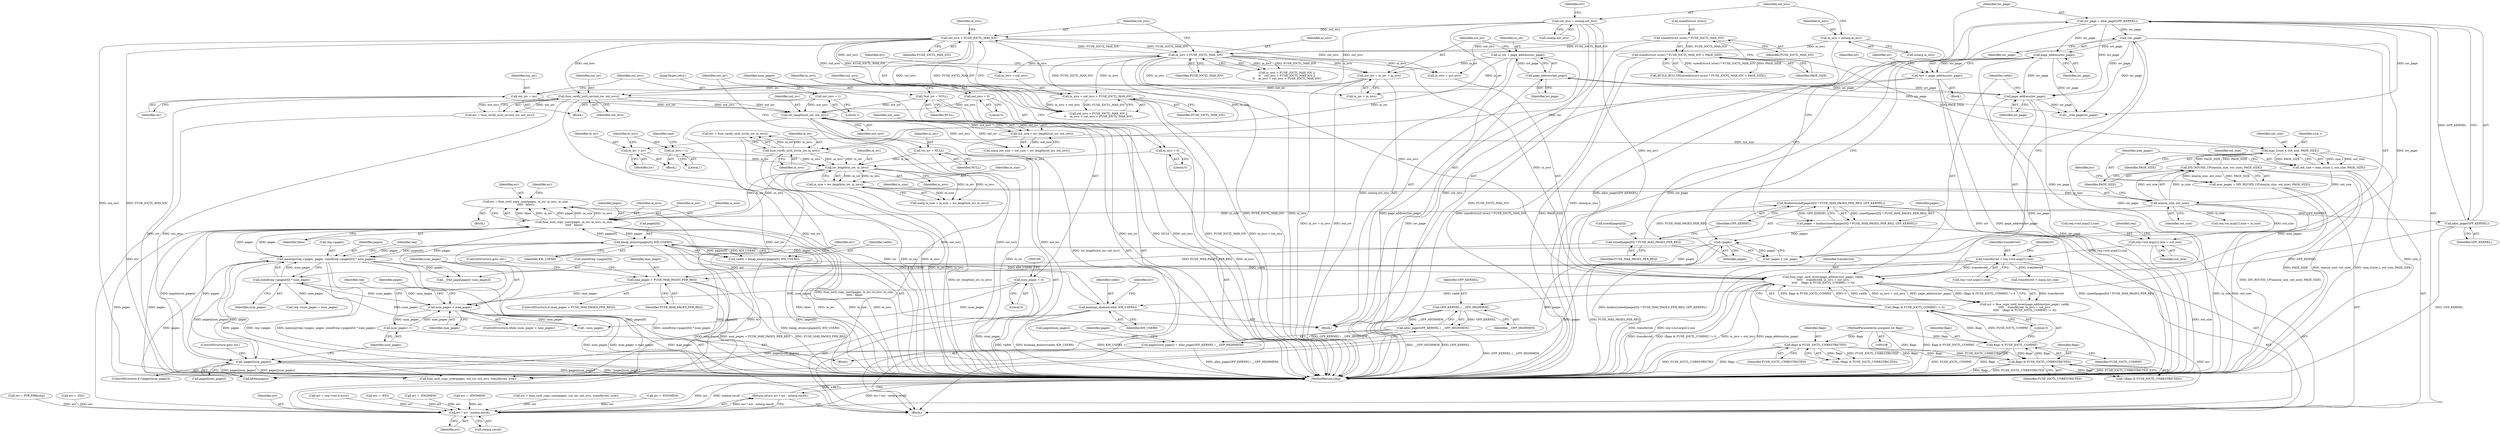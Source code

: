 digraph "0_linux_7572777eef78ebdee1ecb7c258c0ef94d35bad16@API" {
"1000419" [label="(Call,err = fuse_ioctl_copy_user(pages, in_iov, in_iovs, in_size,\n\t\t\t\t\t   false))"];
"1000421" [label="(Call,fuse_ioctl_copy_user(pages, in_iov, in_iovs, in_size,\n\t\t\t\t\t   false))"];
"1000567" [label="(Call,kmap_atomic(pages[0], KM_USER0))"];
"1000323" [label="(Call,memcpy(req->pages, pages, sizeof(req->pages[0]) * num_pages))"];
"1000192" [label="(Call,!pages)"];
"1000176" [label="(Call,pages = kzalloc(sizeof(pages[0]) * FUSE_MAX_PAGES_PER_REQ, GFP_KERNEL))"];
"1000178" [label="(Call,kzalloc(sizeof(pages[0]) * FUSE_MAX_PAGES_PER_REQ, GFP_KERNEL))"];
"1000179" [label="(Call,sizeof(pages[0]) * FUSE_MAX_PAGES_PER_REQ)"];
"1000300" [label="(Call,!pages[num_pages])"];
"1000291" [label="(Call,pages[num_pages] = alloc_page(GFP_KERNEL | __GFP_HIGHMEM))"];
"1000295" [label="(Call,alloc_page(GFP_KERNEL | __GFP_HIGHMEM))"];
"1000296" [label="(Call,GFP_KERNEL | __GFP_HIGHMEM)"];
"1000188" [label="(Call,alloc_page(GFP_KERNEL))"];
"1000328" [label="(Call,sizeof(req->pages[0]) * num_pages)"];
"1000287" [label="(Call,num_pages < max_pages)"];
"1000157" [label="(Call,num_pages = 0)"];
"1000305" [label="(Call,num_pages++)"];
"1000282" [label="(Call,max_pages > FUSE_MAX_PAGES_PER_REQ)"];
"1000270" [label="(Call,max_pages = DIV_ROUND_UP(max(in_size, out_size), PAGE_SIZE))"];
"1000272" [label="(Call,DIV_ROUND_UP(max(in_size, out_size), PAGE_SIZE))"];
"1000273" [label="(Call,max(in_size, out_size))"];
"1000250" [label="(Call,in_size = iov_length(in_iov, in_iovs))"];
"1000252" [label="(Call,iov_length(in_iov, in_iovs))"];
"1000141" [label="(Call,*in_iov = NULL)"];
"1000227" [label="(Call,in_iov = iov)"];
"1000204" [label="(Call,*iov = page_address(iov_page))"];
"1000206" [label="(Call,page_address(iov_page))"];
"1000186" [label="(Call,iov_page = alloc_page(GFP_KERNEL))"];
"1000194" [label="(Call,!iov_page)"];
"1000604" [label="(Call,fuse_verify_ioctl_iov(in_iov, in_iovs))"];
"1000593" [label="(Call,in_iov = page_address(iov_page))"];
"1000595" [label="(Call,page_address(iov_page))"];
"1000575" [label="(Call,page_address(iov_page))"];
"1000552" [label="(Call,in_iovs > FUSE_IOCTL_MAX_IOV)"];
"1000536" [label="(Call,in_iovs = outarg.in_iovs)"];
"1000559" [label="(Call,in_iovs + out_iovs > FUSE_IOCTL_MAX_IOV)"];
"1000556" [label="(Call,out_iovs > FUSE_IOCTL_MAX_IOV)"];
"1000541" [label="(Call,out_iovs = outarg.out_iovs)"];
"1000167" [label="(Call,sizeof(struct iovec) * FUSE_IOCTL_MAX_IOV)"];
"1000230" [label="(Call,in_iovs = 1)"];
"1000149" [label="(Call,in_iovs = 0)"];
"1000264" [label="(Call,out_size = max_t(size_t, out_size, PAGE_SIZE))"];
"1000266" [label="(Call,max_t(size_t, out_size, PAGE_SIZE))"];
"1000259" [label="(Call,out_size = iov_length(out_iov, out_iovs))"];
"1000261" [label="(Call,iov_length(out_iov, out_iovs))"];
"1000612" [label="(Call,fuse_verify_ioctl_iov(out_iov, out_iovs))"];
"1000597" [label="(Call,out_iov = in_iov + in_iovs)"];
"1000239" [label="(Call,out_iov = iov)"];
"1000145" [label="(Call,*out_iov = NULL)"];
"1000153" [label="(Call,out_iovs = 0)"];
"1000242" [label="(Call,out_iovs = 1)"];
"1000166" [label="(Call,sizeof(struct iovec) * FUSE_IOCTL_MAX_IOV > PAGE_SIZE)"];
"1000587" [label="(Call,kunmap_atomic(vaddr, KM_USER0))"];
"1000574" [label="(Call,fuse_copy_ioctl_iovec(page_address(iov_page), vaddr,\n\t\t\t\t\t    transferred, in_iovs + out_iovs,\n\t\t\t\t\t    (flags & FUSE_IOCTL_COMPAT) != 0))"];
"1000565" [label="(Call,vaddr = kmap_atomic(pages[0], KM_USER0))"];
"1000498" [label="(Call,transferred = req->out.args[1].size)"];
"1000461" [label="(Call,req->out.args[1].size = out_size)"];
"1000582" [label="(Call,(flags & FUSE_IOCTL_COMPAT) != 0)"];
"1000583" [label="(Call,flags & FUSE_IOCTL_COMPAT)"];
"1000532" [label="(Call,flags & FUSE_IOCTL_UNRESTRICTED)"];
"1000199" [label="(Call,flags & FUSE_IOCTL_UNRESTRICTED)"];
"1000112" [label="(MethodParameterIn,unsigned int flags)"];
"1000658" [label="(Call,err ? err : outarg.result)"];
"1000657" [label="(Return,return err ? err : outarg.result;)"];
"1000177" [label="(Identifier,pages)"];
"1000241" [label="(Identifier,iov)"];
"1000243" [label="(Identifier,out_iovs)"];
"1000596" [label="(Identifier,iov_page)"];
"1000254" [label="(Identifier,in_iovs)"];
"1000231" [label="(Identifier,in_iovs)"];
"1000112" [label="(MethodParameterIn,unsigned int flags)"];
"1000541" [label="(Call,out_iovs = outarg.out_iovs)"];
"1000498" [label="(Call,transferred = req->out.args[1].size)"];
"1000269" [label="(Identifier,PAGE_SIZE)"];
"1000229" [label="(Identifier,iov)"];
"1000603" [label="(Identifier,err)"];
"1000568" [label="(Call,pages[0])"];
"1000585" [label="(Identifier,FUSE_IOCTL_COMPAT)"];
"1000170" [label="(Identifier,FUSE_IOCTL_MAX_IOV)"];
"1000200" [label="(Identifier,flags)"];
"1000660" [label="(Identifier,err)"];
"1000284" [label="(Identifier,FUSE_MAX_PAGES_PER_REQ)"];
"1000500" [label="(Call,req->out.args[1].size)"];
"1000554" [label="(Identifier,FUSE_IOCTL_MAX_IOV)"];
"1000266" [label="(Call,max_t(size_t, out_size, PAGE_SIZE))"];
"1000659" [label="(Identifier,err)"];
"1000147" [label="(Identifier,NULL)"];
"1000207" [label="(Identifier,iov_page)"];
"1000573" [label="(Identifier,err)"];
"1000262" [label="(Identifier,out_iov)"];
"1000547" [label="(Identifier,err)"];
"1000489" [label="(Call,err = req->out.h.error)"];
"1000283" [label="(Identifier,max_pages)"];
"1000524" [label="(Block,)"];
"1000602" [label="(Call,err = fuse_verify_ioctl_iov(in_iov, in_iovs))"];
"1000543" [label="(Call,outarg.out_iovs)"];
"1000210" [label="(Identifier,iov)"];
"1000614" [label="(Identifier,out_iovs)"];
"1000171" [label="(Identifier,PAGE_SIZE)"];
"1000499" [label="(Identifier,transferred)"];
"1000178" [label="(Call,kzalloc(sizeof(pages[0]) * FUSE_MAX_PAGES_PER_REQ, GFP_KERNEL))"];
"1000278" [label="(Identifier,err)"];
"1000199" [label="(Call,flags & FUSE_IOCTL_UNRESTRICTED)"];
"1000661" [label="(Call,outarg.result)"];
"1000246" [label="(Call,inarg.in_size = in_size = iov_length(in_iov, in_iovs))"];
"1000605" [label="(Identifier,in_iov)"];
"1000289" [label="(Identifier,max_pages)"];
"1000149" [label="(Call,in_iovs = 0)"];
"1000567" [label="(Call,kmap_atomic(pages[0], KM_USER0))"];
"1000612" [label="(Call,fuse_verify_ioctl_iov(out_iov, out_iovs))"];
"1000188" [label="(Call,alloc_page(GFP_KERNEL))"];
"1000305" [label="(Call,num_pages++)"];
"1000157" [label="(Call,num_pages = 0)"];
"1000228" [label="(Identifier,in_iov)"];
"1000259" [label="(Call,out_size = iov_length(out_iov, out_iovs))"];
"1000422" [label="(Identifier,pages)"];
"1000604" [label="(Call,fuse_verify_ioctl_iov(in_iov, in_iovs))"];
"1000613" [label="(Identifier,out_iov)"];
"1000583" [label="(Call,flags & FUSE_IOCTL_COMPAT)"];
"1000424" [label="(Identifier,in_iovs)"];
"1000561" [label="(Identifier,in_iovs)"];
"1000271" [label="(Identifier,max_pages)"];
"1000146" [label="(Identifier,out_iov)"];
"1000292" [label="(Call,pages[num_pages])"];
"1000328" [label="(Call,sizeof(req->pages[0]) * num_pages)"];
"1000275" [label="(Identifier,out_size)"];
"1000394" [label="(Block,)"];
"1000176" [label="(Call,pages = kzalloc(sizeof(pages[0]) * FUSE_MAX_PAGES_PER_REQ, GFP_KERNEL))"];
"1000323" [label="(Call,memcpy(req->pages, pages, sizeof(req->pages[0]) * num_pages))"];
"1000242" [label="(Call,out_iovs = 1)"];
"1000230" [label="(Call,in_iovs = 1)"];
"1000589" [label="(Identifier,KM_USER0)"];
"1000195" [label="(Identifier,iov_page)"];
"1000536" [label="(Call,in_iovs = outarg.in_iovs)"];
"1000245" [label="(JumpTarget,retry:)"];
"1000179" [label="(Call,sizeof(pages[0]) * FUSE_MAX_PAGES_PER_REQ)"];
"1000227" [label="(Call,in_iov = iov)"];
"1000329" [label="(Call,sizeof(req->pages[0]))"];
"1000180" [label="(Call,sizeof(pages[0]))"];
"1000560" [label="(Call,in_iovs + out_iovs)"];
"1000205" [label="(Identifier,iov)"];
"1000419" [label="(Call,err = fuse_ioctl_copy_user(pages, in_iov, in_iovs, in_size,\n\t\t\t\t\t   false))"];
"1000335" [label="(Identifier,num_pages)"];
"1000226" [label="(Block,)"];
"1000287" [label="(Call,num_pages < max_pages)"];
"1000551" [label="(Call,in_iovs > FUSE_IOCTL_MAX_IOV ||\n\t\t    out_iovs > FUSE_IOCTL_MAX_IOV ||\n\t\t    in_iovs + out_iovs > FUSE_IOCTL_MAX_IOV)"];
"1000244" [label="(Literal,1)"];
"1000555" [label="(Call,out_iovs > FUSE_IOCTL_MAX_IOV ||\n\t\t    in_iovs + out_iovs > FUSE_IOCTL_MAX_IOV)"];
"1000264" [label="(Call,out_size = max_t(size_t, out_size, PAGE_SIZE))"];
"1000462" [label="(Call,req->out.args[1].size)"];
"1000650" [label="(Call,__free_page(pages[--num_pages]))"];
"1000261" [label="(Call,iov_length(out_iov, out_iovs))"];
"1000304" [label="(ControlStructure,goto out;)"];
"1000202" [label="(Block,)"];
"1000302" [label="(Identifier,pages)"];
"1000143" [label="(Identifier,NULL)"];
"1000606" [label="(Identifier,in_iovs)"];
"1000538" [label="(Call,outarg.in_iovs)"];
"1000533" [label="(Identifier,flags)"];
"1000308" [label="(Identifier,req)"];
"1000285" [label="(ControlStructure,goto out;)"];
"1000475" [label="(Identifier,req)"];
"1000576" [label="(Identifier,iov_page)"];
"1000184" [label="(Identifier,FUSE_MAX_PAGES_PER_REQ)"];
"1000291" [label="(Call,pages[num_pages] = alloc_page(GFP_KERNEL | __GFP_HIGHMEM))"];
"1000526" [label="(Call,err = -EIO)"];
"1000238" [label="(Block,)"];
"1000141" [label="(Call,*in_iov = NULL)"];
"1000250" [label="(Call,in_size = iov_length(in_iov, in_iovs))"];
"1000277" [label="(Call,err = -ENOMEM)"];
"1000582" [label="(Call,(flags & FUSE_IOCTL_COMPAT) != 0)"];
"1000624" [label="(Call,transferred > inarg.out_size)"];
"1000172" [label="(Call,err = -ENOMEM)"];
"1000268" [label="(Identifier,out_size)"];
"1000532" [label="(Call,flags & FUSE_IOCTL_UNRESTRICTED)"];
"1000191" [label="(Call,!pages || !iov_page)"];
"1000301" [label="(Call,pages[num_pages])"];
"1000260" [label="(Identifier,out_size)"];
"1000273" [label="(Call,max(in_size, out_size))"];
"1000558" [label="(Identifier,FUSE_IOCTL_MAX_IOV)"];
"1000288" [label="(Identifier,num_pages)"];
"1000630" [label="(Call,err = fuse_ioctl_copy_user(pages, out_iov, out_iovs, transferred, true))"];
"1000232" [label="(Literal,1)"];
"1000251" [label="(Identifier,in_size)"];
"1000575" [label="(Call,page_address(iov_page))"];
"1000587" [label="(Call,kunmap_atomic(vaddr, KM_USER0))"];
"1000658" [label="(Call,err ? err : outarg.result)"];
"1000324" [label="(Call,req->pages)"];
"1000563" [label="(Identifier,FUSE_IOCTL_MAX_IOV)"];
"1000270" [label="(Call,max_pages = DIV_ROUND_UP(max(in_size, out_size), PAGE_SIZE))"];
"1000192" [label="(Call,!pages)"];
"1000632" [label="(Call,fuse_ioctl_copy_user(pages, out_iov, out_iovs, transferred, true))"];
"1000565" [label="(Call,vaddr = kmap_atomic(pages[0], KM_USER0))"];
"1000542" [label="(Identifier,out_iovs)"];
"1000588" [label="(Identifier,vaddr)"];
"1000158" [label="(Identifier,num_pages)"];
"1000546" [label="(Call,err = -ENOMEM)"];
"1000198" [label="(Call,!(flags & FUSE_IOCTL_UNRESTRICTED))"];
"1000426" [label="(Identifier,false)"];
"1000154" [label="(Identifier,out_iovs)"];
"1000657" [label="(Return,return err ? err : outarg.result;)"];
"1000186" [label="(Call,iov_page = alloc_page(GFP_KERNEL))"];
"1000315" [label="(Call,err = PTR_ERR(req))"];
"1000193" [label="(Identifier,pages)"];
"1000306" [label="(Identifier,num_pages)"];
"1000664" [label="(MethodReturn,long)"];
"1000566" [label="(Identifier,vaddr)"];
"1000595" [label="(Call,page_address(iov_page))"];
"1000267" [label="(Identifier,size_t)"];
"1000537" [label="(Identifier,in_iovs)"];
"1000167" [label="(Call,sizeof(struct iovec) * FUSE_IOCTL_MAX_IOV)"];
"1000153" [label="(Call,out_iovs = 0)"];
"1000619" [label="(Call,err = -EIO)"];
"1000295" [label="(Call,alloc_page(GFP_KERNEL | __GFP_HIGHMEM))"];
"1000185" [label="(Identifier,GFP_KERNEL)"];
"1000423" [label="(Identifier,in_iov)"];
"1000556" [label="(Call,out_iovs > FUSE_IOCTL_MAX_IOV)"];
"1000265" [label="(Identifier,out_size)"];
"1000420" [label="(Identifier,err)"];
"1000155" [label="(Literal,0)"];
"1000204" [label="(Call,*iov = page_address(iov_page))"];
"1000201" [label="(Identifier,FUSE_IOCTL_UNRESTRICTED)"];
"1000189" [label="(Identifier,GFP_KERNEL)"];
"1000168" [label="(Call,sizeof(struct iovec))"];
"1000297" [label="(Identifier,GFP_KERNEL)"];
"1000272" [label="(Call,DIV_ROUND_UP(max(in_size, out_size), PAGE_SIZE))"];
"1000298" [label="(Identifier,__GFP_HIGHMEM)"];
"1000572" [label="(Call,err = fuse_copy_ioctl_iovec(page_address(iov_page), vaddr,\n\t\t\t\t\t    transferred, in_iovs + out_iovs,\n\t\t\t\t\t    (flags & FUSE_IOCTL_COMPAT) != 0))"];
"1000290" [label="(Block,)"];
"1000300" [label="(Call,!pages[num_pages])"];
"1000653" [label="(Call,--num_pages)"];
"1000165" [label="(Call,BUILD_BUG_ON(sizeof(struct iovec) * FUSE_IOCTL_MAX_IOV > PAGE_SIZE))"];
"1000281" [label="(ControlStructure,if (max_pages > FUSE_MAX_PAGES_PER_REQ))"];
"1000531" [label="(Call,!(flags & FUSE_IOCTL_UNRESTRICTED))"];
"1000655" [label="(Call,kfree(pages))"];
"1000428" [label="(Identifier,err)"];
"1000276" [label="(Identifier,PAGE_SIZE)"];
"1000401" [label="(Call,req->in.args[1].size = in_size)"];
"1000591" [label="(Identifier,err)"];
"1000597" [label="(Call,out_iov = in_iov + in_iovs)"];
"1000299" [label="(ControlStructure,if (!pages[num_pages]))"];
"1000593" [label="(Call,in_iov = page_address(iov_page))"];
"1000113" [label="(Block,)"];
"1000296" [label="(Call,GFP_KERNEL | __GFP_HIGHMEM)"];
"1000559" [label="(Call,in_iovs + out_iovs > FUSE_IOCTL_MAX_IOV)"];
"1000598" [label="(Identifier,out_iov)"];
"1000586" [label="(Literal,0)"];
"1000145" [label="(Call,*out_iov = NULL)"];
"1000263" [label="(Identifier,out_iovs)"];
"1000274" [label="(Identifier,in_size)"];
"1000194" [label="(Call,!iov_page)"];
"1000166" [label="(Call,sizeof(struct iovec) * FUSE_IOCTL_MAX_IOV > PAGE_SIZE)"];
"1000293" [label="(Identifier,pages)"];
"1000571" [label="(Identifier,KM_USER0)"];
"1000327" [label="(Identifier,pages)"];
"1000206" [label="(Call,page_address(iov_page))"];
"1000187" [label="(Identifier,iov_page)"];
"1000553" [label="(Identifier,in_iovs)"];
"1000336" [label="(Call,req->num_pages = num_pages)"];
"1000286" [label="(ControlStructure,while (num_pages < max_pages))"];
"1000471" [label="(Identifier,out_size)"];
"1000252" [label="(Call,iov_length(in_iov, in_iovs))"];
"1000579" [label="(Call,in_iovs + out_iovs)"];
"1000461" [label="(Call,req->out.args[1].size = out_size)"];
"1000338" [label="(Identifier,req)"];
"1000425" [label="(Identifier,in_size)"];
"1000151" [label="(Literal,0)"];
"1000610" [label="(Call,err = fuse_verify_ioctl_iov(out_iov, out_iovs))"];
"1000557" [label="(Identifier,out_iovs)"];
"1000594" [label="(Identifier,in_iov)"];
"1000150" [label="(Identifier,in_iovs)"];
"1000253" [label="(Identifier,in_iov)"];
"1000584" [label="(Identifier,flags)"];
"1000646" [label="(Call,__free_page(iov_page))"];
"1000236" [label="(Identifier,cmd)"];
"1000599" [label="(Call,in_iov + in_iovs)"];
"1000240" [label="(Identifier,out_iov)"];
"1000510" [label="(Identifier,fc)"];
"1000574" [label="(Call,fuse_copy_ioctl_iovec(page_address(iov_page), vaddr,\n\t\t\t\t\t    transferred, in_iovs + out_iovs,\n\t\t\t\t\t    (flags & FUSE_IOCTL_COMPAT) != 0))"];
"1000142" [label="(Identifier,in_iov)"];
"1000552" [label="(Call,in_iovs > FUSE_IOCTL_MAX_IOV)"];
"1000282" [label="(Call,max_pages > FUSE_MAX_PAGES_PER_REQ)"];
"1000578" [label="(Identifier,transferred)"];
"1000421" [label="(Call,fuse_ioctl_copy_user(pages, in_iov, in_iovs, in_size,\n\t\t\t\t\t   false))"];
"1000534" [label="(Identifier,FUSE_IOCTL_UNRESTRICTED)"];
"1000159" [label="(Literal,0)"];
"1000255" [label="(Call,inarg.out_size = out_size = iov_length(out_iov, out_iovs))"];
"1000577" [label="(Identifier,vaddr)"];
"1000239" [label="(Call,out_iov = iov)"];
"1000419" -> "1000394"  [label="AST: "];
"1000419" -> "1000421"  [label="CFG: "];
"1000420" -> "1000419"  [label="AST: "];
"1000421" -> "1000419"  [label="AST: "];
"1000428" -> "1000419"  [label="CFG: "];
"1000419" -> "1000664"  [label="DDG: fuse_ioctl_copy_user(pages, in_iov, in_iovs, in_size,\n\t\t\t\t\t   false)"];
"1000421" -> "1000419"  [label="DDG: false"];
"1000421" -> "1000419"  [label="DDG: in_iov"];
"1000421" -> "1000419"  [label="DDG: pages"];
"1000421" -> "1000419"  [label="DDG: in_size"];
"1000421" -> "1000419"  [label="DDG: in_iovs"];
"1000419" -> "1000658"  [label="DDG: err"];
"1000421" -> "1000426"  [label="CFG: "];
"1000422" -> "1000421"  [label="AST: "];
"1000423" -> "1000421"  [label="AST: "];
"1000424" -> "1000421"  [label="AST: "];
"1000425" -> "1000421"  [label="AST: "];
"1000426" -> "1000421"  [label="AST: "];
"1000421" -> "1000664"  [label="DDG: false"];
"1000421" -> "1000664"  [label="DDG: in_iov"];
"1000421" -> "1000664"  [label="DDG: in_size"];
"1000421" -> "1000664"  [label="DDG: in_iovs"];
"1000421" -> "1000300"  [label="DDG: pages"];
"1000421" -> "1000323"  [label="DDG: pages"];
"1000567" -> "1000421"  [label="DDG: pages[0]"];
"1000323" -> "1000421"  [label="DDG: pages"];
"1000300" -> "1000421"  [label="DDG: pages[num_pages]"];
"1000252" -> "1000421"  [label="DDG: in_iov"];
"1000252" -> "1000421"  [label="DDG: in_iovs"];
"1000273" -> "1000421"  [label="DDG: in_size"];
"1000421" -> "1000567"  [label="DDG: pages"];
"1000421" -> "1000632"  [label="DDG: pages"];
"1000421" -> "1000650"  [label="DDG: pages"];
"1000421" -> "1000655"  [label="DDG: pages"];
"1000567" -> "1000565"  [label="AST: "];
"1000567" -> "1000571"  [label="CFG: "];
"1000568" -> "1000567"  [label="AST: "];
"1000571" -> "1000567"  [label="AST: "];
"1000565" -> "1000567"  [label="CFG: "];
"1000567" -> "1000664"  [label="DDG: pages[0]"];
"1000567" -> "1000323"  [label="DDG: pages[0]"];
"1000567" -> "1000565"  [label="DDG: pages[0]"];
"1000567" -> "1000565"  [label="DDG: KM_USER0"];
"1000323" -> "1000567"  [label="DDG: pages"];
"1000587" -> "1000567"  [label="DDG: KM_USER0"];
"1000567" -> "1000587"  [label="DDG: KM_USER0"];
"1000567" -> "1000632"  [label="DDG: pages[0]"];
"1000567" -> "1000655"  [label="DDG: pages[0]"];
"1000323" -> "1000113"  [label="AST: "];
"1000323" -> "1000328"  [label="CFG: "];
"1000324" -> "1000323"  [label="AST: "];
"1000327" -> "1000323"  [label="AST: "];
"1000328" -> "1000323"  [label="AST: "];
"1000338" -> "1000323"  [label="CFG: "];
"1000323" -> "1000664"  [label="DDG: sizeof(req->pages[0]) * num_pages"];
"1000323" -> "1000664"  [label="DDG: req->pages"];
"1000323" -> "1000664"  [label="DDG: memcpy(req->pages, pages, sizeof(req->pages[0]) * num_pages)"];
"1000323" -> "1000300"  [label="DDG: pages"];
"1000192" -> "1000323"  [label="DDG: pages"];
"1000300" -> "1000323"  [label="DDG: pages[num_pages]"];
"1000328" -> "1000323"  [label="DDG: num_pages"];
"1000323" -> "1000632"  [label="DDG: pages"];
"1000323" -> "1000650"  [label="DDG: pages"];
"1000323" -> "1000655"  [label="DDG: pages"];
"1000192" -> "1000191"  [label="AST: "];
"1000192" -> "1000193"  [label="CFG: "];
"1000193" -> "1000192"  [label="AST: "];
"1000195" -> "1000192"  [label="CFG: "];
"1000191" -> "1000192"  [label="CFG: "];
"1000192" -> "1000191"  [label="DDG: pages"];
"1000176" -> "1000192"  [label="DDG: pages"];
"1000192" -> "1000300"  [label="DDG: pages"];
"1000192" -> "1000650"  [label="DDG: pages"];
"1000192" -> "1000655"  [label="DDG: pages"];
"1000176" -> "1000113"  [label="AST: "];
"1000176" -> "1000178"  [label="CFG: "];
"1000177" -> "1000176"  [label="AST: "];
"1000178" -> "1000176"  [label="AST: "];
"1000187" -> "1000176"  [label="CFG: "];
"1000176" -> "1000664"  [label="DDG: kzalloc(sizeof(pages[0]) * FUSE_MAX_PAGES_PER_REQ, GFP_KERNEL)"];
"1000178" -> "1000176"  [label="DDG: sizeof(pages[0]) * FUSE_MAX_PAGES_PER_REQ"];
"1000178" -> "1000176"  [label="DDG: GFP_KERNEL"];
"1000178" -> "1000185"  [label="CFG: "];
"1000179" -> "1000178"  [label="AST: "];
"1000185" -> "1000178"  [label="AST: "];
"1000178" -> "1000664"  [label="DDG: sizeof(pages[0]) * FUSE_MAX_PAGES_PER_REQ"];
"1000179" -> "1000178"  [label="DDG: FUSE_MAX_PAGES_PER_REQ"];
"1000178" -> "1000188"  [label="DDG: GFP_KERNEL"];
"1000179" -> "1000184"  [label="CFG: "];
"1000180" -> "1000179"  [label="AST: "];
"1000184" -> "1000179"  [label="AST: "];
"1000185" -> "1000179"  [label="CFG: "];
"1000179" -> "1000664"  [label="DDG: FUSE_MAX_PAGES_PER_REQ"];
"1000179" -> "1000282"  [label="DDG: FUSE_MAX_PAGES_PER_REQ"];
"1000300" -> "1000299"  [label="AST: "];
"1000300" -> "1000301"  [label="CFG: "];
"1000301" -> "1000300"  [label="AST: "];
"1000304" -> "1000300"  [label="CFG: "];
"1000306" -> "1000300"  [label="CFG: "];
"1000300" -> "1000664"  [label="DDG: pages[num_pages]"];
"1000300" -> "1000664"  [label="DDG: !pages[num_pages]"];
"1000291" -> "1000300"  [label="DDG: pages[num_pages]"];
"1000300" -> "1000632"  [label="DDG: pages[num_pages]"];
"1000300" -> "1000655"  [label="DDG: pages[num_pages]"];
"1000291" -> "1000290"  [label="AST: "];
"1000291" -> "1000295"  [label="CFG: "];
"1000292" -> "1000291"  [label="AST: "];
"1000295" -> "1000291"  [label="AST: "];
"1000302" -> "1000291"  [label="CFG: "];
"1000291" -> "1000664"  [label="DDG: alloc_page(GFP_KERNEL | __GFP_HIGHMEM)"];
"1000295" -> "1000291"  [label="DDG: GFP_KERNEL | __GFP_HIGHMEM"];
"1000295" -> "1000296"  [label="CFG: "];
"1000296" -> "1000295"  [label="AST: "];
"1000295" -> "1000664"  [label="DDG: GFP_KERNEL | __GFP_HIGHMEM"];
"1000296" -> "1000295"  [label="DDG: GFP_KERNEL"];
"1000296" -> "1000295"  [label="DDG: __GFP_HIGHMEM"];
"1000296" -> "1000298"  [label="CFG: "];
"1000297" -> "1000296"  [label="AST: "];
"1000298" -> "1000296"  [label="AST: "];
"1000296" -> "1000664"  [label="DDG: __GFP_HIGHMEM"];
"1000296" -> "1000664"  [label="DDG: GFP_KERNEL"];
"1000188" -> "1000296"  [label="DDG: GFP_KERNEL"];
"1000188" -> "1000186"  [label="AST: "];
"1000188" -> "1000189"  [label="CFG: "];
"1000189" -> "1000188"  [label="AST: "];
"1000186" -> "1000188"  [label="CFG: "];
"1000188" -> "1000664"  [label="DDG: GFP_KERNEL"];
"1000188" -> "1000186"  [label="DDG: GFP_KERNEL"];
"1000328" -> "1000335"  [label="CFG: "];
"1000329" -> "1000328"  [label="AST: "];
"1000335" -> "1000328"  [label="AST: "];
"1000328" -> "1000287"  [label="DDG: num_pages"];
"1000287" -> "1000328"  [label="DDG: num_pages"];
"1000328" -> "1000336"  [label="DDG: num_pages"];
"1000328" -> "1000653"  [label="DDG: num_pages"];
"1000287" -> "1000286"  [label="AST: "];
"1000287" -> "1000289"  [label="CFG: "];
"1000288" -> "1000287"  [label="AST: "];
"1000289" -> "1000287"  [label="AST: "];
"1000293" -> "1000287"  [label="CFG: "];
"1000308" -> "1000287"  [label="CFG: "];
"1000287" -> "1000664"  [label="DDG: num_pages < max_pages"];
"1000287" -> "1000664"  [label="DDG: max_pages"];
"1000287" -> "1000664"  [label="DDG: num_pages"];
"1000157" -> "1000287"  [label="DDG: num_pages"];
"1000305" -> "1000287"  [label="DDG: num_pages"];
"1000282" -> "1000287"  [label="DDG: max_pages"];
"1000287" -> "1000305"  [label="DDG: num_pages"];
"1000287" -> "1000653"  [label="DDG: num_pages"];
"1000157" -> "1000113"  [label="AST: "];
"1000157" -> "1000159"  [label="CFG: "];
"1000158" -> "1000157"  [label="AST: "];
"1000159" -> "1000157"  [label="AST: "];
"1000169" -> "1000157"  [label="CFG: "];
"1000157" -> "1000664"  [label="DDG: num_pages"];
"1000157" -> "1000653"  [label="DDG: num_pages"];
"1000305" -> "1000290"  [label="AST: "];
"1000305" -> "1000306"  [label="CFG: "];
"1000306" -> "1000305"  [label="AST: "];
"1000288" -> "1000305"  [label="CFG: "];
"1000282" -> "1000281"  [label="AST: "];
"1000282" -> "1000284"  [label="CFG: "];
"1000283" -> "1000282"  [label="AST: "];
"1000284" -> "1000282"  [label="AST: "];
"1000285" -> "1000282"  [label="CFG: "];
"1000288" -> "1000282"  [label="CFG: "];
"1000282" -> "1000664"  [label="DDG: max_pages > FUSE_MAX_PAGES_PER_REQ"];
"1000282" -> "1000664"  [label="DDG: FUSE_MAX_PAGES_PER_REQ"];
"1000282" -> "1000664"  [label="DDG: max_pages"];
"1000270" -> "1000282"  [label="DDG: max_pages"];
"1000270" -> "1000113"  [label="AST: "];
"1000270" -> "1000272"  [label="CFG: "];
"1000271" -> "1000270"  [label="AST: "];
"1000272" -> "1000270"  [label="AST: "];
"1000278" -> "1000270"  [label="CFG: "];
"1000270" -> "1000664"  [label="DDG: DIV_ROUND_UP(max(in_size, out_size), PAGE_SIZE)"];
"1000272" -> "1000270"  [label="DDG: max(in_size, out_size)"];
"1000272" -> "1000270"  [label="DDG: PAGE_SIZE"];
"1000272" -> "1000276"  [label="CFG: "];
"1000273" -> "1000272"  [label="AST: "];
"1000276" -> "1000272"  [label="AST: "];
"1000272" -> "1000664"  [label="DDG: PAGE_SIZE"];
"1000272" -> "1000664"  [label="DDG: max(in_size, out_size)"];
"1000272" -> "1000266"  [label="DDG: PAGE_SIZE"];
"1000273" -> "1000272"  [label="DDG: in_size"];
"1000273" -> "1000272"  [label="DDG: out_size"];
"1000266" -> "1000272"  [label="DDG: PAGE_SIZE"];
"1000273" -> "1000275"  [label="CFG: "];
"1000274" -> "1000273"  [label="AST: "];
"1000275" -> "1000273"  [label="AST: "];
"1000276" -> "1000273"  [label="CFG: "];
"1000273" -> "1000664"  [label="DDG: out_size"];
"1000273" -> "1000664"  [label="DDG: in_size"];
"1000250" -> "1000273"  [label="DDG: in_size"];
"1000264" -> "1000273"  [label="DDG: out_size"];
"1000273" -> "1000401"  [label="DDG: in_size"];
"1000273" -> "1000461"  [label="DDG: out_size"];
"1000250" -> "1000246"  [label="AST: "];
"1000250" -> "1000252"  [label="CFG: "];
"1000251" -> "1000250"  [label="AST: "];
"1000252" -> "1000250"  [label="AST: "];
"1000246" -> "1000250"  [label="CFG: "];
"1000250" -> "1000664"  [label="DDG: iov_length(in_iov, in_iovs)"];
"1000250" -> "1000246"  [label="DDG: in_size"];
"1000252" -> "1000250"  [label="DDG: in_iov"];
"1000252" -> "1000250"  [label="DDG: in_iovs"];
"1000252" -> "1000254"  [label="CFG: "];
"1000253" -> "1000252"  [label="AST: "];
"1000254" -> "1000252"  [label="AST: "];
"1000252" -> "1000664"  [label="DDG: in_iov"];
"1000252" -> "1000664"  [label="DDG: in_iovs"];
"1000252" -> "1000246"  [label="DDG: in_iov"];
"1000252" -> "1000246"  [label="DDG: in_iovs"];
"1000141" -> "1000252"  [label="DDG: in_iov"];
"1000227" -> "1000252"  [label="DDG: in_iov"];
"1000604" -> "1000252"  [label="DDG: in_iov"];
"1000604" -> "1000252"  [label="DDG: in_iovs"];
"1000230" -> "1000252"  [label="DDG: in_iovs"];
"1000149" -> "1000252"  [label="DDG: in_iovs"];
"1000141" -> "1000113"  [label="AST: "];
"1000141" -> "1000143"  [label="CFG: "];
"1000142" -> "1000141"  [label="AST: "];
"1000143" -> "1000141"  [label="AST: "];
"1000146" -> "1000141"  [label="CFG: "];
"1000141" -> "1000664"  [label="DDG: in_iov"];
"1000227" -> "1000226"  [label="AST: "];
"1000227" -> "1000229"  [label="CFG: "];
"1000228" -> "1000227"  [label="AST: "];
"1000229" -> "1000227"  [label="AST: "];
"1000231" -> "1000227"  [label="CFG: "];
"1000227" -> "1000664"  [label="DDG: iov"];
"1000204" -> "1000227"  [label="DDG: iov"];
"1000204" -> "1000202"  [label="AST: "];
"1000204" -> "1000206"  [label="CFG: "];
"1000205" -> "1000204"  [label="AST: "];
"1000206" -> "1000204"  [label="AST: "];
"1000210" -> "1000204"  [label="CFG: "];
"1000204" -> "1000664"  [label="DDG: page_address(iov_page)"];
"1000204" -> "1000664"  [label="DDG: iov"];
"1000206" -> "1000204"  [label="DDG: iov_page"];
"1000204" -> "1000239"  [label="DDG: iov"];
"1000206" -> "1000207"  [label="CFG: "];
"1000207" -> "1000206"  [label="AST: "];
"1000206" -> "1000664"  [label="DDG: iov_page"];
"1000186" -> "1000206"  [label="DDG: iov_page"];
"1000194" -> "1000206"  [label="DDG: iov_page"];
"1000206" -> "1000575"  [label="DDG: iov_page"];
"1000206" -> "1000646"  [label="DDG: iov_page"];
"1000186" -> "1000113"  [label="AST: "];
"1000187" -> "1000186"  [label="AST: "];
"1000193" -> "1000186"  [label="CFG: "];
"1000186" -> "1000664"  [label="DDG: alloc_page(GFP_KERNEL)"];
"1000186" -> "1000664"  [label="DDG: iov_page"];
"1000186" -> "1000194"  [label="DDG: iov_page"];
"1000186" -> "1000575"  [label="DDG: iov_page"];
"1000186" -> "1000646"  [label="DDG: iov_page"];
"1000194" -> "1000191"  [label="AST: "];
"1000194" -> "1000195"  [label="CFG: "];
"1000195" -> "1000194"  [label="AST: "];
"1000191" -> "1000194"  [label="CFG: "];
"1000194" -> "1000664"  [label="DDG: iov_page"];
"1000194" -> "1000191"  [label="DDG: iov_page"];
"1000194" -> "1000575"  [label="DDG: iov_page"];
"1000194" -> "1000646"  [label="DDG: iov_page"];
"1000604" -> "1000602"  [label="AST: "];
"1000604" -> "1000606"  [label="CFG: "];
"1000605" -> "1000604"  [label="AST: "];
"1000606" -> "1000604"  [label="AST: "];
"1000602" -> "1000604"  [label="CFG: "];
"1000604" -> "1000664"  [label="DDG: in_iov"];
"1000604" -> "1000664"  [label="DDG: in_iovs"];
"1000604" -> "1000602"  [label="DDG: in_iov"];
"1000604" -> "1000602"  [label="DDG: in_iovs"];
"1000593" -> "1000604"  [label="DDG: in_iov"];
"1000552" -> "1000604"  [label="DDG: in_iovs"];
"1000593" -> "1000524"  [label="AST: "];
"1000593" -> "1000595"  [label="CFG: "];
"1000594" -> "1000593"  [label="AST: "];
"1000595" -> "1000593"  [label="AST: "];
"1000598" -> "1000593"  [label="CFG: "];
"1000593" -> "1000664"  [label="DDG: page_address(iov_page)"];
"1000595" -> "1000593"  [label="DDG: iov_page"];
"1000593" -> "1000597"  [label="DDG: in_iov"];
"1000593" -> "1000599"  [label="DDG: in_iov"];
"1000595" -> "1000596"  [label="CFG: "];
"1000596" -> "1000595"  [label="AST: "];
"1000595" -> "1000664"  [label="DDG: iov_page"];
"1000595" -> "1000575"  [label="DDG: iov_page"];
"1000575" -> "1000595"  [label="DDG: iov_page"];
"1000595" -> "1000646"  [label="DDG: iov_page"];
"1000575" -> "1000574"  [label="AST: "];
"1000575" -> "1000576"  [label="CFG: "];
"1000576" -> "1000575"  [label="AST: "];
"1000577" -> "1000575"  [label="CFG: "];
"1000575" -> "1000664"  [label="DDG: iov_page"];
"1000575" -> "1000574"  [label="DDG: iov_page"];
"1000575" -> "1000646"  [label="DDG: iov_page"];
"1000552" -> "1000551"  [label="AST: "];
"1000552" -> "1000554"  [label="CFG: "];
"1000553" -> "1000552"  [label="AST: "];
"1000554" -> "1000552"  [label="AST: "];
"1000557" -> "1000552"  [label="CFG: "];
"1000551" -> "1000552"  [label="CFG: "];
"1000552" -> "1000664"  [label="DDG: in_iovs"];
"1000552" -> "1000664"  [label="DDG: FUSE_IOCTL_MAX_IOV"];
"1000552" -> "1000551"  [label="DDG: in_iovs"];
"1000552" -> "1000551"  [label="DDG: FUSE_IOCTL_MAX_IOV"];
"1000536" -> "1000552"  [label="DDG: in_iovs"];
"1000559" -> "1000552"  [label="DDG: FUSE_IOCTL_MAX_IOV"];
"1000556" -> "1000552"  [label="DDG: FUSE_IOCTL_MAX_IOV"];
"1000167" -> "1000552"  [label="DDG: FUSE_IOCTL_MAX_IOV"];
"1000552" -> "1000556"  [label="DDG: FUSE_IOCTL_MAX_IOV"];
"1000552" -> "1000559"  [label="DDG: in_iovs"];
"1000552" -> "1000560"  [label="DDG: in_iovs"];
"1000552" -> "1000574"  [label="DDG: in_iovs"];
"1000552" -> "1000579"  [label="DDG: in_iovs"];
"1000552" -> "1000597"  [label="DDG: in_iovs"];
"1000552" -> "1000599"  [label="DDG: in_iovs"];
"1000536" -> "1000524"  [label="AST: "];
"1000536" -> "1000538"  [label="CFG: "];
"1000537" -> "1000536"  [label="AST: "];
"1000538" -> "1000536"  [label="AST: "];
"1000542" -> "1000536"  [label="CFG: "];
"1000536" -> "1000664"  [label="DDG: outarg.in_iovs"];
"1000559" -> "1000555"  [label="AST: "];
"1000559" -> "1000563"  [label="CFG: "];
"1000560" -> "1000559"  [label="AST: "];
"1000563" -> "1000559"  [label="AST: "];
"1000555" -> "1000559"  [label="CFG: "];
"1000559" -> "1000664"  [label="DDG: in_iovs + out_iovs"];
"1000559" -> "1000664"  [label="DDG: FUSE_IOCTL_MAX_IOV"];
"1000559" -> "1000555"  [label="DDG: in_iovs + out_iovs"];
"1000559" -> "1000555"  [label="DDG: FUSE_IOCTL_MAX_IOV"];
"1000556" -> "1000559"  [label="DDG: out_iovs"];
"1000556" -> "1000559"  [label="DDG: FUSE_IOCTL_MAX_IOV"];
"1000556" -> "1000555"  [label="AST: "];
"1000556" -> "1000558"  [label="CFG: "];
"1000557" -> "1000556"  [label="AST: "];
"1000558" -> "1000556"  [label="AST: "];
"1000561" -> "1000556"  [label="CFG: "];
"1000555" -> "1000556"  [label="CFG: "];
"1000556" -> "1000664"  [label="DDG: out_iovs"];
"1000556" -> "1000664"  [label="DDG: FUSE_IOCTL_MAX_IOV"];
"1000556" -> "1000555"  [label="DDG: out_iovs"];
"1000556" -> "1000555"  [label="DDG: FUSE_IOCTL_MAX_IOV"];
"1000541" -> "1000556"  [label="DDG: out_iovs"];
"1000556" -> "1000560"  [label="DDG: out_iovs"];
"1000556" -> "1000574"  [label="DDG: out_iovs"];
"1000556" -> "1000579"  [label="DDG: out_iovs"];
"1000556" -> "1000612"  [label="DDG: out_iovs"];
"1000541" -> "1000524"  [label="AST: "];
"1000541" -> "1000543"  [label="CFG: "];
"1000542" -> "1000541"  [label="AST: "];
"1000543" -> "1000541"  [label="AST: "];
"1000547" -> "1000541"  [label="CFG: "];
"1000541" -> "1000664"  [label="DDG: outarg.out_iovs"];
"1000541" -> "1000664"  [label="DDG: out_iovs"];
"1000541" -> "1000574"  [label="DDG: out_iovs"];
"1000541" -> "1000579"  [label="DDG: out_iovs"];
"1000541" -> "1000612"  [label="DDG: out_iovs"];
"1000167" -> "1000166"  [label="AST: "];
"1000167" -> "1000170"  [label="CFG: "];
"1000168" -> "1000167"  [label="AST: "];
"1000170" -> "1000167"  [label="AST: "];
"1000171" -> "1000167"  [label="CFG: "];
"1000167" -> "1000664"  [label="DDG: FUSE_IOCTL_MAX_IOV"];
"1000167" -> "1000166"  [label="DDG: FUSE_IOCTL_MAX_IOV"];
"1000230" -> "1000226"  [label="AST: "];
"1000230" -> "1000232"  [label="CFG: "];
"1000231" -> "1000230"  [label="AST: "];
"1000232" -> "1000230"  [label="AST: "];
"1000236" -> "1000230"  [label="CFG: "];
"1000149" -> "1000113"  [label="AST: "];
"1000149" -> "1000151"  [label="CFG: "];
"1000150" -> "1000149"  [label="AST: "];
"1000151" -> "1000149"  [label="AST: "];
"1000154" -> "1000149"  [label="CFG: "];
"1000149" -> "1000664"  [label="DDG: in_iovs"];
"1000264" -> "1000113"  [label="AST: "];
"1000264" -> "1000266"  [label="CFG: "];
"1000265" -> "1000264"  [label="AST: "];
"1000266" -> "1000264"  [label="AST: "];
"1000271" -> "1000264"  [label="CFG: "];
"1000264" -> "1000664"  [label="DDG: max_t(size_t, out_size, PAGE_SIZE)"];
"1000266" -> "1000264"  [label="DDG: size_t"];
"1000266" -> "1000264"  [label="DDG: out_size"];
"1000266" -> "1000264"  [label="DDG: PAGE_SIZE"];
"1000266" -> "1000269"  [label="CFG: "];
"1000267" -> "1000266"  [label="AST: "];
"1000268" -> "1000266"  [label="AST: "];
"1000269" -> "1000266"  [label="AST: "];
"1000266" -> "1000664"  [label="DDG: size_t"];
"1000259" -> "1000266"  [label="DDG: out_size"];
"1000166" -> "1000266"  [label="DDG: PAGE_SIZE"];
"1000259" -> "1000255"  [label="AST: "];
"1000259" -> "1000261"  [label="CFG: "];
"1000260" -> "1000259"  [label="AST: "];
"1000261" -> "1000259"  [label="AST: "];
"1000255" -> "1000259"  [label="CFG: "];
"1000259" -> "1000664"  [label="DDG: iov_length(out_iov, out_iovs)"];
"1000259" -> "1000255"  [label="DDG: out_size"];
"1000261" -> "1000259"  [label="DDG: out_iov"];
"1000261" -> "1000259"  [label="DDG: out_iovs"];
"1000261" -> "1000263"  [label="CFG: "];
"1000262" -> "1000261"  [label="AST: "];
"1000263" -> "1000261"  [label="AST: "];
"1000261" -> "1000664"  [label="DDG: out_iovs"];
"1000261" -> "1000664"  [label="DDG: out_iov"];
"1000261" -> "1000255"  [label="DDG: out_iov"];
"1000261" -> "1000255"  [label="DDG: out_iovs"];
"1000612" -> "1000261"  [label="DDG: out_iov"];
"1000612" -> "1000261"  [label="DDG: out_iovs"];
"1000239" -> "1000261"  [label="DDG: out_iov"];
"1000145" -> "1000261"  [label="DDG: out_iov"];
"1000153" -> "1000261"  [label="DDG: out_iovs"];
"1000242" -> "1000261"  [label="DDG: out_iovs"];
"1000261" -> "1000632"  [label="DDG: out_iov"];
"1000261" -> "1000632"  [label="DDG: out_iovs"];
"1000612" -> "1000610"  [label="AST: "];
"1000612" -> "1000614"  [label="CFG: "];
"1000613" -> "1000612"  [label="AST: "];
"1000614" -> "1000612"  [label="AST: "];
"1000610" -> "1000612"  [label="CFG: "];
"1000612" -> "1000664"  [label="DDG: out_iovs"];
"1000612" -> "1000664"  [label="DDG: out_iov"];
"1000612" -> "1000610"  [label="DDG: out_iov"];
"1000612" -> "1000610"  [label="DDG: out_iovs"];
"1000597" -> "1000612"  [label="DDG: out_iov"];
"1000597" -> "1000524"  [label="AST: "];
"1000597" -> "1000599"  [label="CFG: "];
"1000598" -> "1000597"  [label="AST: "];
"1000599" -> "1000597"  [label="AST: "];
"1000603" -> "1000597"  [label="CFG: "];
"1000597" -> "1000664"  [label="DDG: in_iov + in_iovs"];
"1000597" -> "1000664"  [label="DDG: out_iov"];
"1000239" -> "1000238"  [label="AST: "];
"1000239" -> "1000241"  [label="CFG: "];
"1000240" -> "1000239"  [label="AST: "];
"1000241" -> "1000239"  [label="AST: "];
"1000243" -> "1000239"  [label="CFG: "];
"1000239" -> "1000664"  [label="DDG: iov"];
"1000145" -> "1000113"  [label="AST: "];
"1000145" -> "1000147"  [label="CFG: "];
"1000146" -> "1000145"  [label="AST: "];
"1000147" -> "1000145"  [label="AST: "];
"1000150" -> "1000145"  [label="CFG: "];
"1000145" -> "1000664"  [label="DDG: out_iov"];
"1000145" -> "1000664"  [label="DDG: NULL"];
"1000153" -> "1000113"  [label="AST: "];
"1000153" -> "1000155"  [label="CFG: "];
"1000154" -> "1000153"  [label="AST: "];
"1000155" -> "1000153"  [label="AST: "];
"1000158" -> "1000153"  [label="CFG: "];
"1000153" -> "1000664"  [label="DDG: out_iovs"];
"1000242" -> "1000238"  [label="AST: "];
"1000242" -> "1000244"  [label="CFG: "];
"1000243" -> "1000242"  [label="AST: "];
"1000244" -> "1000242"  [label="AST: "];
"1000245" -> "1000242"  [label="CFG: "];
"1000166" -> "1000165"  [label="AST: "];
"1000166" -> "1000171"  [label="CFG: "];
"1000171" -> "1000166"  [label="AST: "];
"1000165" -> "1000166"  [label="CFG: "];
"1000166" -> "1000664"  [label="DDG: sizeof(struct iovec) * FUSE_IOCTL_MAX_IOV"];
"1000166" -> "1000664"  [label="DDG: PAGE_SIZE"];
"1000166" -> "1000165"  [label="DDG: sizeof(struct iovec) * FUSE_IOCTL_MAX_IOV"];
"1000166" -> "1000165"  [label="DDG: PAGE_SIZE"];
"1000587" -> "1000524"  [label="AST: "];
"1000587" -> "1000589"  [label="CFG: "];
"1000588" -> "1000587"  [label="AST: "];
"1000589" -> "1000587"  [label="AST: "];
"1000591" -> "1000587"  [label="CFG: "];
"1000587" -> "1000664"  [label="DDG: KM_USER0"];
"1000587" -> "1000664"  [label="DDG: vaddr"];
"1000587" -> "1000664"  [label="DDG: kunmap_atomic(vaddr, KM_USER0)"];
"1000574" -> "1000587"  [label="DDG: vaddr"];
"1000574" -> "1000572"  [label="AST: "];
"1000574" -> "1000582"  [label="CFG: "];
"1000577" -> "1000574"  [label="AST: "];
"1000578" -> "1000574"  [label="AST: "];
"1000579" -> "1000574"  [label="AST: "];
"1000582" -> "1000574"  [label="AST: "];
"1000572" -> "1000574"  [label="CFG: "];
"1000574" -> "1000664"  [label="DDG: in_iovs + out_iovs"];
"1000574" -> "1000664"  [label="DDG: page_address(iov_page)"];
"1000574" -> "1000664"  [label="DDG: transferred"];
"1000574" -> "1000664"  [label="DDG: (flags & FUSE_IOCTL_COMPAT) != 0"];
"1000574" -> "1000572"  [label="DDG: transferred"];
"1000574" -> "1000572"  [label="DDG: vaddr"];
"1000574" -> "1000572"  [label="DDG: in_iovs + out_iovs"];
"1000574" -> "1000572"  [label="DDG: page_address(iov_page)"];
"1000574" -> "1000572"  [label="DDG: (flags & FUSE_IOCTL_COMPAT) != 0"];
"1000565" -> "1000574"  [label="DDG: vaddr"];
"1000498" -> "1000574"  [label="DDG: transferred"];
"1000582" -> "1000574"  [label="DDG: flags & FUSE_IOCTL_COMPAT"];
"1000582" -> "1000574"  [label="DDG: 0"];
"1000565" -> "1000524"  [label="AST: "];
"1000566" -> "1000565"  [label="AST: "];
"1000573" -> "1000565"  [label="CFG: "];
"1000565" -> "1000664"  [label="DDG: kmap_atomic(pages[0], KM_USER0)"];
"1000498" -> "1000113"  [label="AST: "];
"1000498" -> "1000500"  [label="CFG: "];
"1000499" -> "1000498"  [label="AST: "];
"1000500" -> "1000498"  [label="AST: "];
"1000510" -> "1000498"  [label="CFG: "];
"1000498" -> "1000664"  [label="DDG: transferred"];
"1000498" -> "1000664"  [label="DDG: req->out.args[1].size"];
"1000461" -> "1000498"  [label="DDG: req->out.args[1].size"];
"1000498" -> "1000624"  [label="DDG: transferred"];
"1000461" -> "1000113"  [label="AST: "];
"1000461" -> "1000471"  [label="CFG: "];
"1000462" -> "1000461"  [label="AST: "];
"1000471" -> "1000461"  [label="AST: "];
"1000475" -> "1000461"  [label="CFG: "];
"1000461" -> "1000664"  [label="DDG: out_size"];
"1000582" -> "1000586"  [label="CFG: "];
"1000583" -> "1000582"  [label="AST: "];
"1000586" -> "1000582"  [label="AST: "];
"1000582" -> "1000664"  [label="DDG: flags & FUSE_IOCTL_COMPAT"];
"1000583" -> "1000582"  [label="DDG: flags"];
"1000583" -> "1000582"  [label="DDG: FUSE_IOCTL_COMPAT"];
"1000583" -> "1000585"  [label="CFG: "];
"1000584" -> "1000583"  [label="AST: "];
"1000585" -> "1000583"  [label="AST: "];
"1000586" -> "1000583"  [label="CFG: "];
"1000583" -> "1000664"  [label="DDG: flags"];
"1000583" -> "1000664"  [label="DDG: FUSE_IOCTL_COMPAT"];
"1000583" -> "1000532"  [label="DDG: flags"];
"1000532" -> "1000583"  [label="DDG: flags"];
"1000112" -> "1000583"  [label="DDG: flags"];
"1000532" -> "1000531"  [label="AST: "];
"1000532" -> "1000534"  [label="CFG: "];
"1000533" -> "1000532"  [label="AST: "];
"1000534" -> "1000532"  [label="AST: "];
"1000531" -> "1000532"  [label="CFG: "];
"1000532" -> "1000664"  [label="DDG: flags"];
"1000532" -> "1000664"  [label="DDG: FUSE_IOCTL_UNRESTRICTED"];
"1000532" -> "1000531"  [label="DDG: flags"];
"1000532" -> "1000531"  [label="DDG: FUSE_IOCTL_UNRESTRICTED"];
"1000199" -> "1000532"  [label="DDG: flags"];
"1000199" -> "1000532"  [label="DDG: FUSE_IOCTL_UNRESTRICTED"];
"1000112" -> "1000532"  [label="DDG: flags"];
"1000199" -> "1000198"  [label="AST: "];
"1000199" -> "1000201"  [label="CFG: "];
"1000200" -> "1000199"  [label="AST: "];
"1000201" -> "1000199"  [label="AST: "];
"1000198" -> "1000199"  [label="CFG: "];
"1000199" -> "1000664"  [label="DDG: FUSE_IOCTL_UNRESTRICTED"];
"1000199" -> "1000664"  [label="DDG: flags"];
"1000199" -> "1000198"  [label="DDG: flags"];
"1000199" -> "1000198"  [label="DDG: FUSE_IOCTL_UNRESTRICTED"];
"1000112" -> "1000199"  [label="DDG: flags"];
"1000112" -> "1000108"  [label="AST: "];
"1000112" -> "1000664"  [label="DDG: flags"];
"1000658" -> "1000657"  [label="AST: "];
"1000658" -> "1000660"  [label="CFG: "];
"1000658" -> "1000661"  [label="CFG: "];
"1000659" -> "1000658"  [label="AST: "];
"1000660" -> "1000658"  [label="AST: "];
"1000661" -> "1000658"  [label="AST: "];
"1000657" -> "1000658"  [label="CFG: "];
"1000658" -> "1000664"  [label="DDG: err"];
"1000658" -> "1000664"  [label="DDG: outarg.result"];
"1000658" -> "1000664"  [label="DDG: err ? err : outarg.result"];
"1000658" -> "1000657"  [label="DDG: err ? err : outarg.result"];
"1000315" -> "1000658"  [label="DDG: err"];
"1000630" -> "1000658"  [label="DDG: err"];
"1000277" -> "1000658"  [label="DDG: err"];
"1000526" -> "1000658"  [label="DDG: err"];
"1000602" -> "1000658"  [label="DDG: err"];
"1000572" -> "1000658"  [label="DDG: err"];
"1000619" -> "1000658"  [label="DDG: err"];
"1000610" -> "1000658"  [label="DDG: err"];
"1000546" -> "1000658"  [label="DDG: err"];
"1000489" -> "1000658"  [label="DDG: err"];
"1000172" -> "1000658"  [label="DDG: err"];
"1000657" -> "1000113"  [label="AST: "];
"1000664" -> "1000657"  [label="CFG: "];
"1000657" -> "1000664"  [label="DDG: <RET>"];
}
